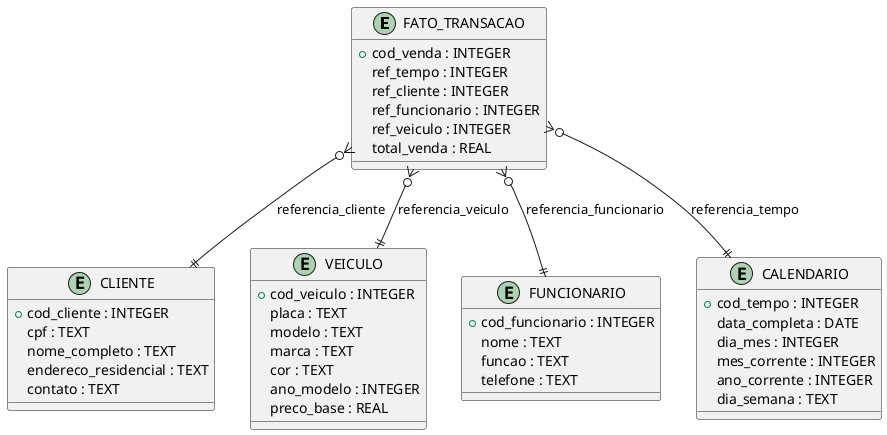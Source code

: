 @startuml

entity FATO_TRANSACAO {
  +cod_venda : INTEGER
  ref_tempo : INTEGER
  ref_cliente : INTEGER
  ref_funcionario : INTEGER
  ref_veiculo : INTEGER
  total_venda : REAL
}

entity CLIENTE {
  +cod_cliente : INTEGER
  cpf : TEXT
  nome_completo : TEXT
  endereco_residencial : TEXT
  contato : TEXT
}

entity VEICULO {
  +cod_veiculo : INTEGER
  placa : TEXT
  modelo : TEXT
  marca : TEXT
  cor : TEXT
  ano_modelo : INTEGER
  preco_base : REAL
}

entity FUNCIONARIO {
  +cod_funcionario : INTEGER
  nome : TEXT
  funcao : TEXT
  telefone : TEXT
}

entity CALENDARIO {
  +cod_tempo : INTEGER
  data_completa : DATE
  dia_mes : INTEGER
  mes_corrente : INTEGER
  ano_corrente : INTEGER
  dia_semana : TEXT
}

FATO_TRANSACAO }o--|| CLIENTE : referencia_cliente
FATO_TRANSACAO }o--|| FUNCIONARIO : referencia_funcionario
FATO_TRANSACAO }o--|| VEICULO : referencia_veiculo
FATO_TRANSACAO }o--|| CALENDARIO : referencia_tempo

@enduml
